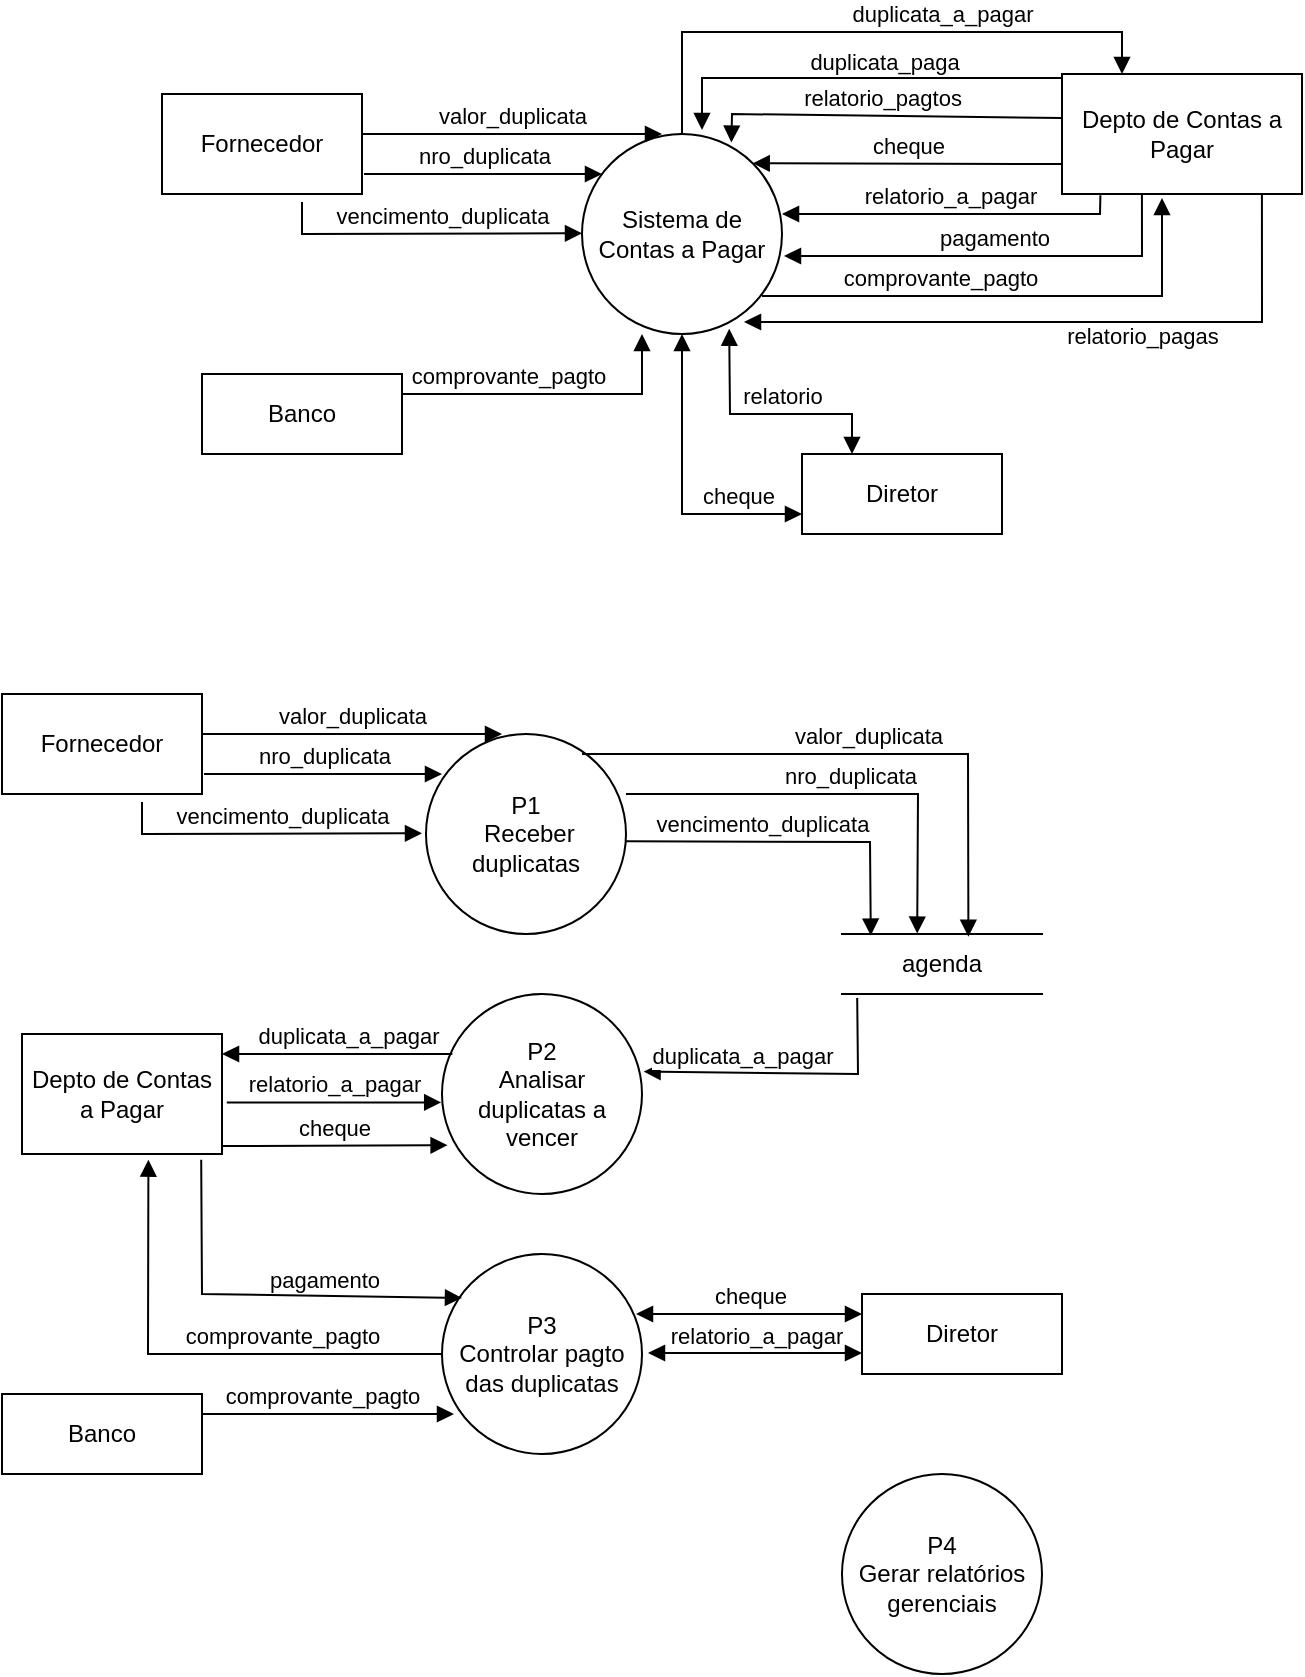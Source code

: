 <mxfile version="24.7.16">
  <diagram name="Página-1" id="BCtAysCY__kkYpLPVjBJ">
    <mxGraphModel dx="704" dy="522" grid="1" gridSize="10" guides="1" tooltips="1" connect="1" arrows="1" fold="1" page="1" pageScale="1" pageWidth="827" pageHeight="1169" math="0" shadow="0">
      <root>
        <mxCell id="0" />
        <mxCell id="1" parent="0" />
        <mxCell id="eZceEVZ6kA_NZzQR3GiB-1" value="Sistema de Contas a Pagar" style="ellipse;whiteSpace=wrap;html=1;aspect=fixed;" vertex="1" parent="1">
          <mxGeometry x="300" y="150" width="100" height="100" as="geometry" />
        </mxCell>
        <mxCell id="eZceEVZ6kA_NZzQR3GiB-2" value="Fornecedor" style="rounded=0;whiteSpace=wrap;html=1;" vertex="1" parent="1">
          <mxGeometry x="90" y="130" width="100" height="50" as="geometry" />
        </mxCell>
        <mxCell id="eZceEVZ6kA_NZzQR3GiB-3" value="Depto de Contas a Pagar" style="rounded=0;whiteSpace=wrap;html=1;" vertex="1" parent="1">
          <mxGeometry x="540" y="120" width="120" height="60" as="geometry" />
        </mxCell>
        <mxCell id="eZceEVZ6kA_NZzQR3GiB-6" value="nro_duplicata" style="html=1;verticalAlign=bottom;endArrow=block;curved=0;rounded=0;" edge="1" parent="1">
          <mxGeometry x="0.003" width="80" relative="1" as="geometry">
            <mxPoint x="191" y="170" as="sourcePoint" />
            <mxPoint x="310" y="170" as="targetPoint" />
            <mxPoint as="offset" />
          </mxGeometry>
        </mxCell>
        <mxCell id="eZceEVZ6kA_NZzQR3GiB-7" value="valor_duplicata" style="html=1;verticalAlign=bottom;endArrow=block;curved=0;rounded=0;exitX=1.014;exitY=0.837;exitDx=0;exitDy=0;exitPerimeter=0;entryX=0.4;entryY=0;entryDx=0;entryDy=0;entryPerimeter=0;" edge="1" parent="1" target="eZceEVZ6kA_NZzQR3GiB-1">
          <mxGeometry x="0.003" width="80" relative="1" as="geometry">
            <mxPoint x="190" y="150" as="sourcePoint" />
            <mxPoint x="308" y="150" as="targetPoint" />
            <mxPoint as="offset" />
          </mxGeometry>
        </mxCell>
        <mxCell id="eZceEVZ6kA_NZzQR3GiB-8" value="vencimento_duplicata" style="html=1;verticalAlign=bottom;endArrow=block;curved=0;rounded=0;entryX=0.4;entryY=0;entryDx=0;entryDy=0;entryPerimeter=0;" edge="1" parent="1">
          <mxGeometry x="0.103" width="80" relative="1" as="geometry">
            <mxPoint x="160" y="184" as="sourcePoint" />
            <mxPoint x="300" y="199.66" as="targetPoint" />
            <mxPoint as="offset" />
            <Array as="points">
              <mxPoint x="160" y="200" />
            </Array>
          </mxGeometry>
        </mxCell>
        <mxCell id="eZceEVZ6kA_NZzQR3GiB-9" value="cheque" style="html=1;verticalAlign=bottom;endArrow=block;curved=0;rounded=0;entryX=1;entryY=0;entryDx=0;entryDy=0;exitX=0;exitY=0.75;exitDx=0;exitDy=0;" edge="1" parent="1" source="eZceEVZ6kA_NZzQR3GiB-3" target="eZceEVZ6kA_NZzQR3GiB-1">
          <mxGeometry x="0.003" width="80" relative="1" as="geometry">
            <mxPoint x="450" y="165" as="sourcePoint" />
            <mxPoint x="500" y="220" as="targetPoint" />
            <mxPoint as="offset" />
          </mxGeometry>
        </mxCell>
        <mxCell id="eZceEVZ6kA_NZzQR3GiB-10" value="relatorio_a_pagar" style="html=1;verticalAlign=bottom;endArrow=block;curved=0;rounded=0;entryX=1;entryY=0;entryDx=0;entryDy=0;exitX=0.16;exitY=1.011;exitDx=0;exitDy=0;exitPerimeter=0;" edge="1" parent="1" source="eZceEVZ6kA_NZzQR3GiB-3">
          <mxGeometry x="0.003" width="80" relative="1" as="geometry">
            <mxPoint x="555" y="190" as="sourcePoint" />
            <mxPoint x="400" y="190" as="targetPoint" />
            <mxPoint as="offset" />
            <Array as="points">
              <mxPoint x="559" y="190" />
            </Array>
          </mxGeometry>
        </mxCell>
        <mxCell id="eZceEVZ6kA_NZzQR3GiB-12" value="Diretor" style="rounded=0;whiteSpace=wrap;html=1;" vertex="1" parent="1">
          <mxGeometry x="410" y="310" width="100" height="40" as="geometry" />
        </mxCell>
        <mxCell id="eZceEVZ6kA_NZzQR3GiB-15" value="cheque" style="html=1;verticalAlign=bottom;endArrow=block;curved=0;rounded=0;entryX=0;entryY=0.75;entryDx=0;entryDy=0;exitX=0.5;exitY=1;exitDx=0;exitDy=0;startArrow=block;startFill=1;" edge="1" parent="1" source="eZceEVZ6kA_NZzQR3GiB-1" target="eZceEVZ6kA_NZzQR3GiB-12">
          <mxGeometry x="0.571" width="80" relative="1" as="geometry">
            <mxPoint x="525" y="299.58" as="sourcePoint" />
            <mxPoint x="370" y="299.58" as="targetPoint" />
            <mxPoint as="offset" />
            <Array as="points">
              <mxPoint x="350" y="340" />
            </Array>
          </mxGeometry>
        </mxCell>
        <mxCell id="eZceEVZ6kA_NZzQR3GiB-16" value="relatorio" style="html=1;verticalAlign=bottom;endArrow=block;curved=0;rounded=0;startArrow=block;startFill=1;entryX=0.25;entryY=0;entryDx=0;entryDy=0;exitX=0.736;exitY=0.974;exitDx=0;exitDy=0;exitPerimeter=0;" edge="1" parent="1" source="eZceEVZ6kA_NZzQR3GiB-1" target="eZceEVZ6kA_NZzQR3GiB-12">
          <mxGeometry x="0.11" width="80" relative="1" as="geometry">
            <mxPoint x="385" y="240" as="sourcePoint" />
            <mxPoint x="460" y="260" as="targetPoint" />
            <mxPoint as="offset" />
            <Array as="points">
              <mxPoint x="374" y="290" />
              <mxPoint x="435" y="290" />
            </Array>
          </mxGeometry>
        </mxCell>
        <mxCell id="eZceEVZ6kA_NZzQR3GiB-17" value="pagamento" style="html=1;verticalAlign=bottom;endArrow=block;curved=0;rounded=0;entryX=1;entryY=0;entryDx=0;entryDy=0;exitX=0.333;exitY=0.961;exitDx=0;exitDy=0;exitPerimeter=0;" edge="1" parent="1">
          <mxGeometry x="-0.002" width="80" relative="1" as="geometry">
            <mxPoint x="579.96" y="179.66" as="sourcePoint" />
            <mxPoint x="401" y="211" as="targetPoint" />
            <mxPoint as="offset" />
            <Array as="points">
              <mxPoint x="580" y="211" />
            </Array>
          </mxGeometry>
        </mxCell>
        <mxCell id="eZceEVZ6kA_NZzQR3GiB-18" value="Banco" style="rounded=0;whiteSpace=wrap;html=1;" vertex="1" parent="1">
          <mxGeometry x="110" y="270" width="100" height="40" as="geometry" />
        </mxCell>
        <mxCell id="eZceEVZ6kA_NZzQR3GiB-19" value="comprovante_pagto" style="html=1;verticalAlign=bottom;endArrow=block;curved=0;rounded=0;exitX=1;exitY=0.25;exitDx=0;exitDy=0;entryX=0.3;entryY=1;entryDx=0;entryDy=0;entryPerimeter=0;" edge="1" parent="1" source="eZceEVZ6kA_NZzQR3GiB-18" target="eZceEVZ6kA_NZzQR3GiB-1">
          <mxGeometry x="-0.291" width="80" relative="1" as="geometry">
            <mxPoint x="230" y="280" as="sourcePoint" />
            <mxPoint x="330" y="330" as="targetPoint" />
            <mxPoint as="offset" />
            <Array as="points">
              <mxPoint x="330" y="280" />
            </Array>
          </mxGeometry>
        </mxCell>
        <mxCell id="eZceEVZ6kA_NZzQR3GiB-20" value="agenda" style="shape=partialRectangle;whiteSpace=wrap;html=1;left=0;right=0;fillColor=none;" vertex="1" parent="1">
          <mxGeometry x="430" y="550" width="100" height="30" as="geometry" />
        </mxCell>
        <mxCell id="eZceEVZ6kA_NZzQR3GiB-23" value="relatorio_pagtos" style="html=1;verticalAlign=bottom;endArrow=block;curved=0;rounded=0;exitX=0;exitY=0.75;exitDx=0;exitDy=0;entryX=0.747;entryY=0.043;entryDx=0;entryDy=0;entryPerimeter=0;" edge="1" parent="1" target="eZceEVZ6kA_NZzQR3GiB-1">
          <mxGeometry x="0.004" width="80" relative="1" as="geometry">
            <mxPoint x="540" y="142" as="sourcePoint" />
            <mxPoint x="380" y="140" as="targetPoint" />
            <mxPoint as="offset" />
            <Array as="points">
              <mxPoint x="375" y="140" />
            </Array>
          </mxGeometry>
        </mxCell>
        <mxCell id="eZceEVZ6kA_NZzQR3GiB-24" value="comprovante_pagto" style="html=1;verticalAlign=bottom;endArrow=block;curved=0;rounded=0;exitX=1;exitY=0.25;exitDx=0;exitDy=0;" edge="1" parent="1">
          <mxGeometry x="-0.291" width="80" relative="1" as="geometry">
            <mxPoint x="390" y="231" as="sourcePoint" />
            <mxPoint x="590" y="182" as="targetPoint" />
            <mxPoint as="offset" />
            <Array as="points">
              <mxPoint x="590" y="231" />
            </Array>
          </mxGeometry>
        </mxCell>
        <mxCell id="eZceEVZ6kA_NZzQR3GiB-25" value="duplicata_paga" style="html=1;verticalAlign=bottom;endArrow=block;curved=0;rounded=0;exitX=0;exitY=0.75;exitDx=0;exitDy=0;" edge="1" parent="1">
          <mxGeometry x="-0.135" y="1" width="80" relative="1" as="geometry">
            <mxPoint x="540" y="122" as="sourcePoint" />
            <mxPoint x="360" y="148" as="targetPoint" />
            <mxPoint as="offset" />
            <Array as="points">
              <mxPoint x="360" y="122" />
            </Array>
          </mxGeometry>
        </mxCell>
        <mxCell id="eZceEVZ6kA_NZzQR3GiB-26" value="duplicata_a_pagar" style="html=1;verticalAlign=bottom;endArrow=none;curved=0;rounded=0;exitX=0.25;exitY=0;exitDx=0;exitDy=0;entryX=0.5;entryY=0;entryDx=0;entryDy=0;startArrow=block;startFill=1;endFill=0;" edge="1" parent="1" source="eZceEVZ6kA_NZzQR3GiB-3" target="eZceEVZ6kA_NZzQR3GiB-1">
          <mxGeometry x="-0.239" width="80" relative="1" as="geometry">
            <mxPoint x="570" y="117" as="sourcePoint" />
            <mxPoint x="350" y="147" as="targetPoint" />
            <mxPoint as="offset" />
            <Array as="points">
              <mxPoint x="570" y="99" />
              <mxPoint x="350" y="99" />
            </Array>
          </mxGeometry>
        </mxCell>
        <mxCell id="eZceEVZ6kA_NZzQR3GiB-27" value="relatorio_pagas" style="html=1;verticalAlign=bottom;endArrow=block;curved=0;rounded=0;entryX=1;entryY=0;entryDx=0;entryDy=0;exitX=0.833;exitY=1;exitDx=0;exitDy=0;exitPerimeter=0;" edge="1" parent="1" source="eZceEVZ6kA_NZzQR3GiB-3">
          <mxGeometry x="-0.232" y="16" width="80" relative="1" as="geometry">
            <mxPoint x="654.96" y="187.34" as="sourcePoint" />
            <mxPoint x="381" y="244" as="targetPoint" />
            <mxPoint as="offset" />
            <Array as="points">
              <mxPoint x="640" y="244" />
            </Array>
          </mxGeometry>
        </mxCell>
        <mxCell id="eZceEVZ6kA_NZzQR3GiB-28" value="P1&lt;div&gt;&amp;nbsp;Receber duplicatas&lt;br&gt;&lt;/div&gt;" style="ellipse;whiteSpace=wrap;html=1;aspect=fixed;" vertex="1" parent="1">
          <mxGeometry x="222" y="450" width="100" height="100" as="geometry" />
        </mxCell>
        <mxCell id="eZceEVZ6kA_NZzQR3GiB-29" value="P2&lt;div&gt;Analisar duplicatas a vencer&lt;br&gt;&lt;/div&gt;" style="ellipse;whiteSpace=wrap;html=1;aspect=fixed;" vertex="1" parent="1">
          <mxGeometry x="230" y="580" width="100" height="100" as="geometry" />
        </mxCell>
        <mxCell id="eZceEVZ6kA_NZzQR3GiB-30" value="P3&lt;div&gt;Controlar pagto das duplicatas&lt;br&gt;&lt;/div&gt;" style="ellipse;whiteSpace=wrap;html=1;aspect=fixed;" vertex="1" parent="1">
          <mxGeometry x="230" y="710" width="100" height="100" as="geometry" />
        </mxCell>
        <mxCell id="eZceEVZ6kA_NZzQR3GiB-31" value="P4&lt;div&gt;Gerar relatórios gerenciais&lt;br&gt;&lt;/div&gt;" style="ellipse;whiteSpace=wrap;html=1;aspect=fixed;" vertex="1" parent="1">
          <mxGeometry x="430" y="820" width="100" height="100" as="geometry" />
        </mxCell>
        <mxCell id="eZceEVZ6kA_NZzQR3GiB-33" value="Fornecedor" style="rounded=0;whiteSpace=wrap;html=1;" vertex="1" parent="1">
          <mxGeometry x="10" y="430" width="100" height="50" as="geometry" />
        </mxCell>
        <mxCell id="eZceEVZ6kA_NZzQR3GiB-34" value="nro_duplicata" style="html=1;verticalAlign=bottom;endArrow=block;curved=0;rounded=0;" edge="1" parent="1">
          <mxGeometry x="0.003" width="80" relative="1" as="geometry">
            <mxPoint x="111" y="470" as="sourcePoint" />
            <mxPoint x="230" y="470" as="targetPoint" />
            <mxPoint as="offset" />
          </mxGeometry>
        </mxCell>
        <mxCell id="eZceEVZ6kA_NZzQR3GiB-35" value="valor_duplicata" style="html=1;verticalAlign=bottom;endArrow=block;curved=0;rounded=0;exitX=1.014;exitY=0.837;exitDx=0;exitDy=0;exitPerimeter=0;entryX=0.4;entryY=0;entryDx=0;entryDy=0;entryPerimeter=0;" edge="1" parent="1">
          <mxGeometry x="0.003" width="80" relative="1" as="geometry">
            <mxPoint x="110" y="450" as="sourcePoint" />
            <mxPoint x="260" y="450" as="targetPoint" />
            <mxPoint as="offset" />
          </mxGeometry>
        </mxCell>
        <mxCell id="eZceEVZ6kA_NZzQR3GiB-36" value="vencimento_duplicata" style="html=1;verticalAlign=bottom;endArrow=block;curved=0;rounded=0;entryX=0.4;entryY=0;entryDx=0;entryDy=0;entryPerimeter=0;" edge="1" parent="1">
          <mxGeometry x="0.103" width="80" relative="1" as="geometry">
            <mxPoint x="80" y="484" as="sourcePoint" />
            <mxPoint x="220" y="499.66" as="targetPoint" />
            <mxPoint as="offset" />
            <Array as="points">
              <mxPoint x="80" y="500" />
            </Array>
          </mxGeometry>
        </mxCell>
        <mxCell id="eZceEVZ6kA_NZzQR3GiB-38" value="nro_duplicata" style="html=1;verticalAlign=bottom;endArrow=block;curved=0;rounded=0;entryX=0.376;entryY=-0.007;entryDx=0;entryDy=0;entryPerimeter=0;" edge="1" parent="1" target="eZceEVZ6kA_NZzQR3GiB-20">
          <mxGeometry x="0.032" width="80" relative="1" as="geometry">
            <mxPoint x="322" y="480" as="sourcePoint" />
            <mxPoint x="483" y="626" as="targetPoint" />
            <mxPoint as="offset" />
            <Array as="points">
              <mxPoint x="468" y="480" />
            </Array>
          </mxGeometry>
        </mxCell>
        <mxCell id="eZceEVZ6kA_NZzQR3GiB-39" value="valor_duplicata" style="html=1;verticalAlign=bottom;endArrow=block;curved=0;rounded=0;exitX=1.014;exitY=0.837;exitDx=0;exitDy=0;exitPerimeter=0;entryX=0.632;entryY=0.047;entryDx=0;entryDy=0;entryPerimeter=0;" edge="1" parent="1" target="eZceEVZ6kA_NZzQR3GiB-20">
          <mxGeometry x="0.003" width="80" relative="1" as="geometry">
            <mxPoint x="300" y="460" as="sourcePoint" />
            <mxPoint x="450" y="460" as="targetPoint" />
            <mxPoint as="offset" />
            <Array as="points">
              <mxPoint x="493" y="460" />
            </Array>
          </mxGeometry>
        </mxCell>
        <mxCell id="eZceEVZ6kA_NZzQR3GiB-40" value="vencimento_duplicata" style="html=1;verticalAlign=bottom;endArrow=block;curved=0;rounded=0;exitX=0.988;exitY=0.576;exitDx=0;exitDy=0;exitPerimeter=0;entryX=0.144;entryY=0.027;entryDx=0;entryDy=0;entryPerimeter=0;" edge="1" parent="1" target="eZceEVZ6kA_NZzQR3GiB-20">
          <mxGeometry x="-0.194" width="80" relative="1" as="geometry">
            <mxPoint x="322.0" y="503.59" as="sourcePoint" />
            <mxPoint x="520" y="440" as="targetPoint" />
            <mxPoint as="offset" />
            <Array as="points">
              <mxPoint x="444" y="504" />
            </Array>
          </mxGeometry>
        </mxCell>
        <mxCell id="eZceEVZ6kA_NZzQR3GiB-43" value="duplicata_a_pagar" style="html=1;verticalAlign=bottom;endArrow=block;curved=0;rounded=0;exitX=0.076;exitY=1.067;exitDx=0;exitDy=0;startArrow=none;startFill=0;endFill=1;exitPerimeter=0;entryX=1.008;entryY=0.388;entryDx=0;entryDy=0;entryPerimeter=0;" edge="1" parent="1" source="eZceEVZ6kA_NZzQR3GiB-20" target="eZceEVZ6kA_NZzQR3GiB-29">
          <mxGeometry x="0.324" y="1" width="80" relative="1" as="geometry">
            <mxPoint x="540" y="641" as="sourcePoint" />
            <mxPoint x="310" y="620" as="targetPoint" />
            <mxPoint as="offset" />
            <Array as="points">
              <mxPoint x="438" y="620" />
            </Array>
          </mxGeometry>
        </mxCell>
        <mxCell id="eZceEVZ6kA_NZzQR3GiB-45" value="Depto de Contas a Pagar" style="rounded=0;whiteSpace=wrap;html=1;" vertex="1" parent="1">
          <mxGeometry x="20" y="600" width="100" height="60" as="geometry" />
        </mxCell>
        <mxCell id="eZceEVZ6kA_NZzQR3GiB-46" value="duplicata_a_pagar" style="html=1;verticalAlign=bottom;endArrow=block;curved=0;rounded=0;startArrow=none;startFill=0;endFill=1;entryX=1.008;entryY=0.388;entryDx=0;entryDy=0;entryPerimeter=0;exitX=0.052;exitY=0.3;exitDx=0;exitDy=0;exitPerimeter=0;" edge="1" parent="1" source="eZceEVZ6kA_NZzQR3GiB-29">
          <mxGeometry x="-0.095" width="80" relative="1" as="geometry">
            <mxPoint x="229.6" y="610.2" as="sourcePoint" />
            <mxPoint x="120" y="610" as="targetPoint" />
            <mxPoint as="offset" />
            <Array as="points" />
          </mxGeometry>
        </mxCell>
        <mxCell id="eZceEVZ6kA_NZzQR3GiB-47" value="relatorio_a_pagar" style="html=1;verticalAlign=bottom;endArrow=block;curved=0;rounded=0;exitX=1.024;exitY=0.62;exitDx=0;exitDy=0;exitPerimeter=0;entryX=-0.004;entryY=0.572;entryDx=0;entryDy=0;entryPerimeter=0;" edge="1" parent="1">
          <mxGeometry x="0.003" width="80" relative="1" as="geometry">
            <mxPoint x="122.4" y="634.2" as="sourcePoint" />
            <mxPoint x="229.6" y="634.2" as="targetPoint" />
            <mxPoint as="offset" />
            <Array as="points" />
          </mxGeometry>
        </mxCell>
        <mxCell id="eZceEVZ6kA_NZzQR3GiB-48" value="cheque" style="html=1;verticalAlign=bottom;endArrow=block;curved=0;rounded=0;exitX=1;exitY=0.75;exitDx=0;exitDy=0;entryX=0.028;entryY=0.756;entryDx=0;entryDy=0;entryPerimeter=0;" edge="1" parent="1" target="eZceEVZ6kA_NZzQR3GiB-29">
          <mxGeometry x="0.003" width="80" relative="1" as="geometry">
            <mxPoint x="120" y="656" as="sourcePoint" />
            <mxPoint x="200" y="656" as="targetPoint" />
            <mxPoint as="offset" />
          </mxGeometry>
        </mxCell>
        <mxCell id="eZceEVZ6kA_NZzQR3GiB-49" value="Diretor" style="rounded=0;whiteSpace=wrap;html=1;" vertex="1" parent="1">
          <mxGeometry x="440" y="730" width="100" height="40" as="geometry" />
        </mxCell>
        <mxCell id="eZceEVZ6kA_NZzQR3GiB-50" value="cheque" style="html=1;verticalAlign=bottom;endArrow=block;curved=0;rounded=0;exitX=1;exitY=0.75;exitDx=0;exitDy=0;entryX=0.028;entryY=0.756;entryDx=0;entryDy=0;entryPerimeter=0;startArrow=block;startFill=1;endFill=1;" edge="1" parent="1">
          <mxGeometry x="0.003" width="80" relative="1" as="geometry">
            <mxPoint x="327" y="740" as="sourcePoint" />
            <mxPoint x="440" y="740" as="targetPoint" />
            <mxPoint as="offset" />
          </mxGeometry>
        </mxCell>
        <mxCell id="eZceEVZ6kA_NZzQR3GiB-51" value="relatorio_a_pagar" style="html=1;verticalAlign=bottom;endArrow=block;curved=0;rounded=0;exitX=1.024;exitY=0.62;exitDx=0;exitDy=0;exitPerimeter=0;startArrow=block;startFill=1;" edge="1" parent="1">
          <mxGeometry x="0.003" width="80" relative="1" as="geometry">
            <mxPoint x="333" y="759.5" as="sourcePoint" />
            <mxPoint x="440" y="759.5" as="targetPoint" />
            <mxPoint as="offset" />
            <Array as="points" />
          </mxGeometry>
        </mxCell>
        <mxCell id="eZceEVZ6kA_NZzQR3GiB-52" value="pagamento" style="html=1;verticalAlign=bottom;endArrow=block;curved=0;rounded=0;exitX=0.896;exitY=1.047;exitDx=0;exitDy=0;exitPerimeter=0;" edge="1" parent="1" source="eZceEVZ6kA_NZzQR3GiB-45">
          <mxGeometry x="0.301" y="-1" width="80" relative="1" as="geometry">
            <mxPoint x="229.46" y="690" as="sourcePoint" />
            <mxPoint x="240" y="732" as="targetPoint" />
            <mxPoint as="offset" />
            <Array as="points">
              <mxPoint x="110" y="730" />
            </Array>
          </mxGeometry>
        </mxCell>
        <mxCell id="eZceEVZ6kA_NZzQR3GiB-53" value="Banco" style="rounded=0;whiteSpace=wrap;html=1;" vertex="1" parent="1">
          <mxGeometry x="10" y="780" width="100" height="40" as="geometry" />
        </mxCell>
        <mxCell id="eZceEVZ6kA_NZzQR3GiB-54" value="comprovante_pagto" style="html=1;verticalAlign=bottom;endArrow=block;curved=0;rounded=0;exitX=1;exitY=0.25;exitDx=0;exitDy=0;entryX=0.06;entryY=0.8;entryDx=0;entryDy=0;entryPerimeter=0;" edge="1" parent="1" source="eZceEVZ6kA_NZzQR3GiB-53" target="eZceEVZ6kA_NZzQR3GiB-30">
          <mxGeometry x="-0.048" width="80" relative="1" as="geometry">
            <mxPoint x="130" y="790" as="sourcePoint" />
            <mxPoint x="220" y="790" as="targetPoint" />
            <mxPoint as="offset" />
            <Array as="points" />
          </mxGeometry>
        </mxCell>
        <mxCell id="eZceEVZ6kA_NZzQR3GiB-55" value="comprovante_pagto" style="html=1;verticalAlign=bottom;endArrow=block;curved=0;rounded=0;exitX=0;exitY=0.5;exitDx=0;exitDy=0;entryX=0.632;entryY=1.047;entryDx=0;entryDy=0;entryPerimeter=0;" edge="1" parent="1" source="eZceEVZ6kA_NZzQR3GiB-30" target="eZceEVZ6kA_NZzQR3GiB-45">
          <mxGeometry x="-0.345" width="80" relative="1" as="geometry">
            <mxPoint x="-3" y="740" as="sourcePoint" />
            <mxPoint x="90" y="747" as="targetPoint" />
            <mxPoint as="offset" />
            <Array as="points">
              <mxPoint x="83" y="760" />
            </Array>
          </mxGeometry>
        </mxCell>
      </root>
    </mxGraphModel>
  </diagram>
</mxfile>
